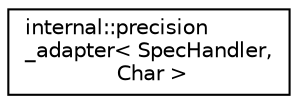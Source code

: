 digraph "Graphical Class Hierarchy"
{
  edge [fontname="Helvetica",fontsize="10",labelfontname="Helvetica",labelfontsize="10"];
  node [fontname="Helvetica",fontsize="10",shape=record];
  rankdir="LR";
  Node1 [label="internal::precision\l_adapter\< SpecHandler,\l Char \>",height=0.2,width=0.4,color="black", fillcolor="white", style="filled",URL="$structinternal_1_1precision__adapter.html"];
}
